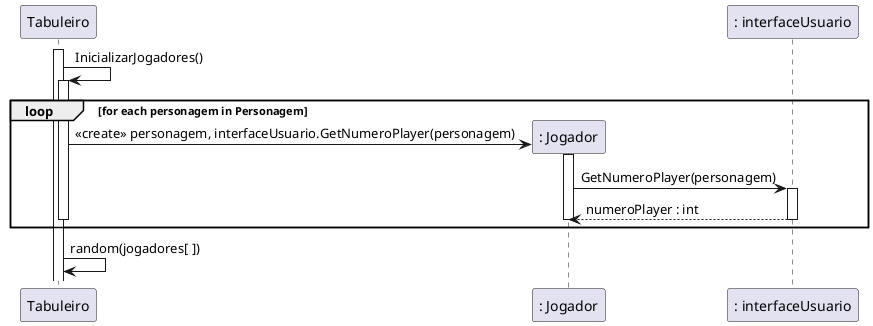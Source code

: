 @startuml
activate Tabuleiro

":Tabuleiro" as Tabuleiro -> Tabuleiro : InicializarJogadores()

Create ": Jogador" as Jogador
loop for each personagem in Personagem
        activate Tabuleiro
        Tabuleiro -> Jogador : <<create>> personagem, interfaceUsuario.GetNumeroPlayer(personagem)
            activate Jogador
            Jogador-> ": interfaceUsuario" as GUI : GetNumeroPlayer(personagem) 
            activate GUI
            Jogador <-- GUI : numeroPlayer : int
            deactivate GUI
        deactivate Jogador
    deactivate Tabuleiro   
end loop
Tabuleiro -> Tabuleiro : random(jogadores[ ])
@enduml